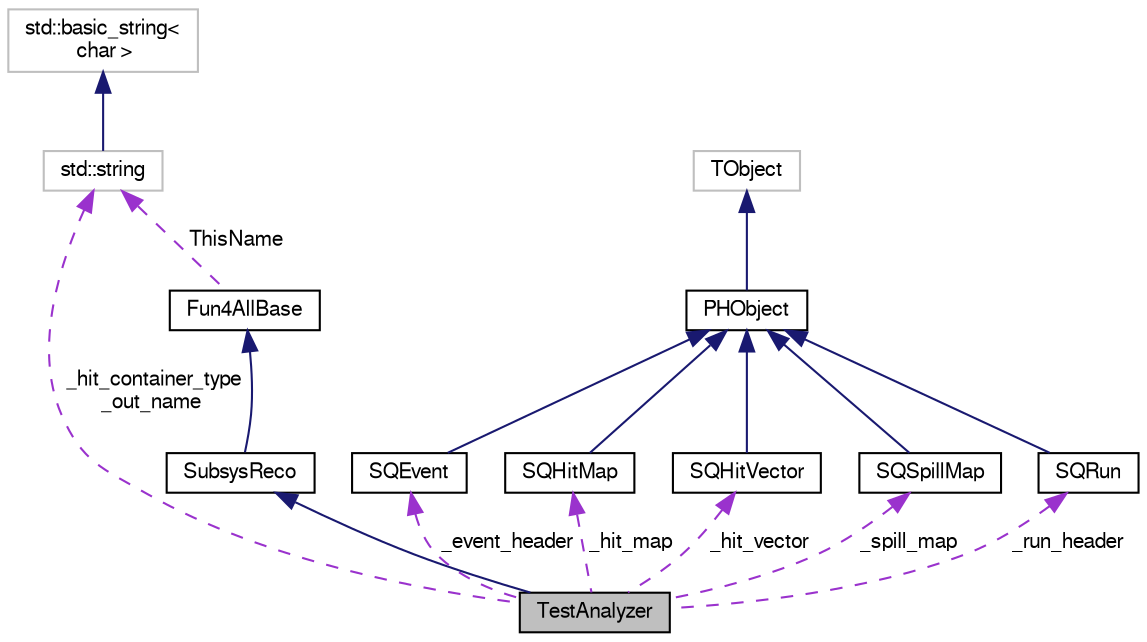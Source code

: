 digraph "TestAnalyzer"
{
  bgcolor="transparent";
  edge [fontname="FreeSans",fontsize="10",labelfontname="FreeSans",labelfontsize="10"];
  node [fontname="FreeSans",fontsize="10",shape=record];
  Node1 [label="TestAnalyzer",height=0.2,width=0.4,color="black", fillcolor="grey75", style="filled" fontcolor="black"];
  Node2 -> Node1 [dir="back",color="midnightblue",fontsize="10",style="solid",fontname="FreeSans"];
  Node2 [label="SubsysReco",height=0.2,width=0.4,color="black",URL="$d0/d32/classSubsysReco.html"];
  Node3 -> Node2 [dir="back",color="midnightblue",fontsize="10",style="solid",fontname="FreeSans"];
  Node3 [label="Fun4AllBase",height=0.2,width=0.4,color="black",URL="$d5/dec/classFun4AllBase.html"];
  Node4 -> Node3 [dir="back",color="darkorchid3",fontsize="10",style="dashed",label=" ThisName" ,fontname="FreeSans"];
  Node4 [label="std::string",height=0.2,width=0.4,color="grey75",tooltip="STL class. "];
  Node5 -> Node4 [dir="back",color="midnightblue",fontsize="10",style="solid",fontname="FreeSans"];
  Node5 [label="std::basic_string\<\l char \>",height=0.2,width=0.4,color="grey75",tooltip="STL class. "];
  Node6 -> Node1 [dir="back",color="darkorchid3",fontsize="10",style="dashed",label=" _event_header" ,fontname="FreeSans"];
  Node6 [label="SQEvent",height=0.2,width=0.4,color="black",URL="$d9/dd7/classSQEvent.html"];
  Node7 -> Node6 [dir="back",color="midnightblue",fontsize="10",style="solid",fontname="FreeSans"];
  Node7 [label="PHObject",height=0.2,width=0.4,color="black",URL="$d9/d24/classPHObject.html"];
  Node8 -> Node7 [dir="back",color="midnightblue",fontsize="10",style="solid",fontname="FreeSans"];
  Node8 [label="TObject",height=0.2,width=0.4,color="grey75"];
  Node9 -> Node1 [dir="back",color="darkorchid3",fontsize="10",style="dashed",label=" _hit_map" ,fontname="FreeSans"];
  Node9 [label="SQHitMap",height=0.2,width=0.4,color="black",URL="$d0/dac/classSQHitMap.html"];
  Node7 -> Node9 [dir="back",color="midnightblue",fontsize="10",style="solid",fontname="FreeSans"];
  Node10 -> Node1 [dir="back",color="darkorchid3",fontsize="10",style="dashed",label=" _hit_vector" ,fontname="FreeSans"];
  Node10 [label="SQHitVector",height=0.2,width=0.4,color="black",URL="$d9/dbc/classSQHitVector.html"];
  Node7 -> Node10 [dir="back",color="midnightblue",fontsize="10",style="solid",fontname="FreeSans"];
  Node11 -> Node1 [dir="back",color="darkorchid3",fontsize="10",style="dashed",label=" _spill_map" ,fontname="FreeSans"];
  Node11 [label="SQSpillMap",height=0.2,width=0.4,color="black",URL="$d7/d87/classSQSpillMap.html"];
  Node7 -> Node11 [dir="back",color="midnightblue",fontsize="10",style="solid",fontname="FreeSans"];
  Node12 -> Node1 [dir="back",color="darkorchid3",fontsize="10",style="dashed",label=" _run_header" ,fontname="FreeSans"];
  Node12 [label="SQRun",height=0.2,width=0.4,color="black",URL="$d7/db7/classSQRun.html"];
  Node7 -> Node12 [dir="back",color="midnightblue",fontsize="10",style="solid",fontname="FreeSans"];
  Node4 -> Node1 [dir="back",color="darkorchid3",fontsize="10",style="dashed",label=" _hit_container_type\n_out_name" ,fontname="FreeSans"];
}
